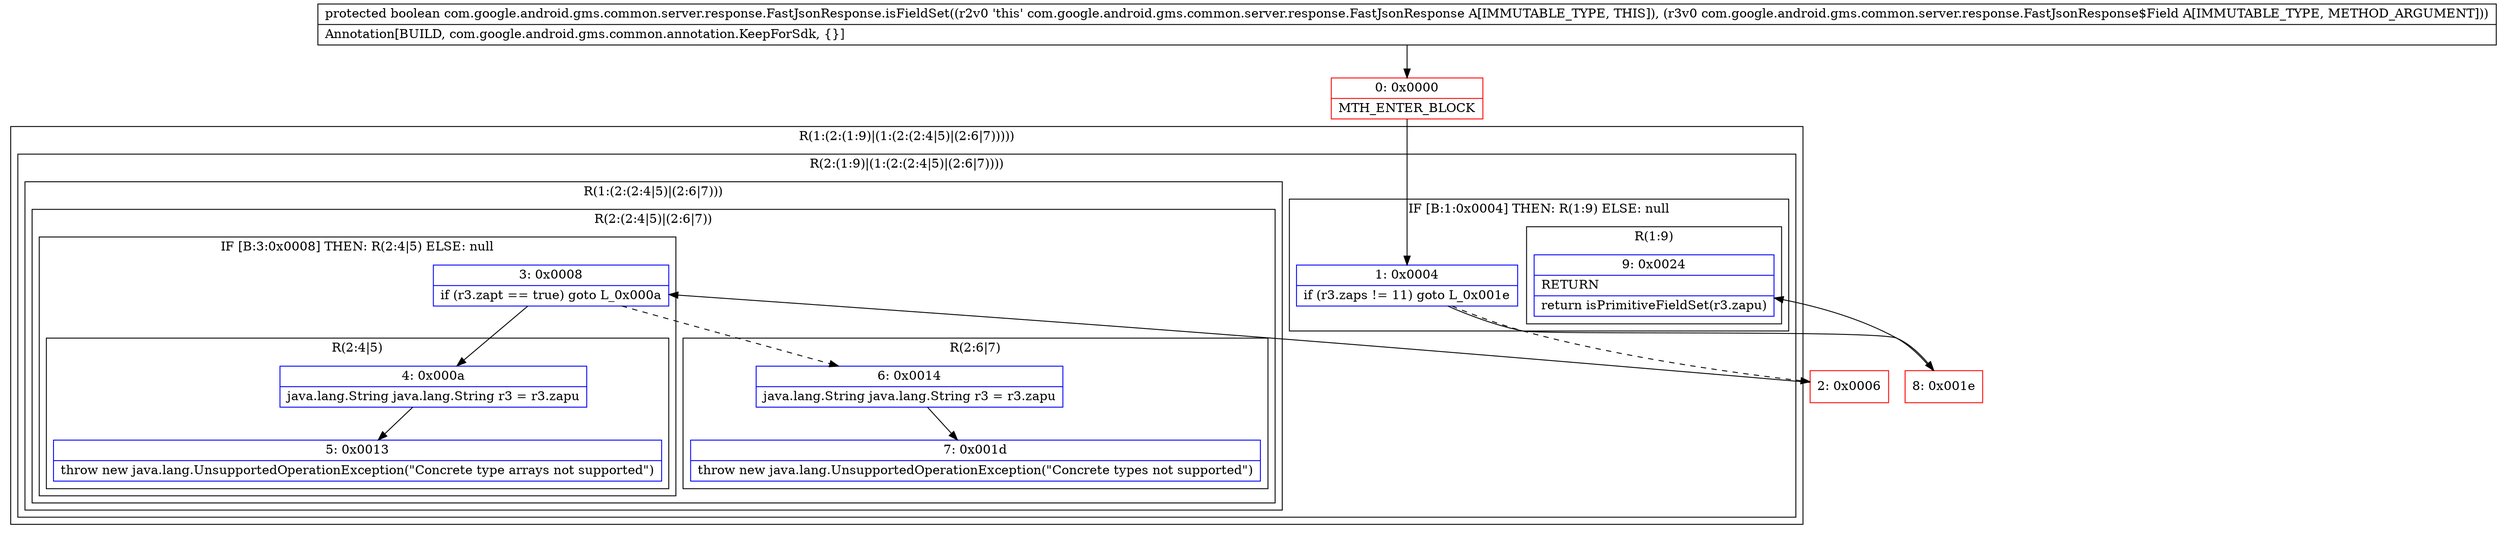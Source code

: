 digraph "CFG forcom.google.android.gms.common.server.response.FastJsonResponse.isFieldSet(Lcom\/google\/android\/gms\/common\/server\/response\/FastJsonResponse$Field;)Z" {
subgraph cluster_Region_1485920084 {
label = "R(1:(2:(1:9)|(1:(2:(2:4|5)|(2:6|7)))))";
node [shape=record,color=blue];
subgraph cluster_Region_908666237 {
label = "R(2:(1:9)|(1:(2:(2:4|5)|(2:6|7))))";
node [shape=record,color=blue];
subgraph cluster_IfRegion_720127692 {
label = "IF [B:1:0x0004] THEN: R(1:9) ELSE: null";
node [shape=record,color=blue];
Node_1 [shape=record,label="{1\:\ 0x0004|if (r3.zaps != 11) goto L_0x001e\l}"];
subgraph cluster_Region_680192453 {
label = "R(1:9)";
node [shape=record,color=blue];
Node_9 [shape=record,label="{9\:\ 0x0024|RETURN\l|return isPrimitiveFieldSet(r3.zapu)\l}"];
}
}
subgraph cluster_Region_2054365303 {
label = "R(1:(2:(2:4|5)|(2:6|7)))";
node [shape=record,color=blue];
subgraph cluster_Region_84861065 {
label = "R(2:(2:4|5)|(2:6|7))";
node [shape=record,color=blue];
subgraph cluster_IfRegion_1293688002 {
label = "IF [B:3:0x0008] THEN: R(2:4|5) ELSE: null";
node [shape=record,color=blue];
Node_3 [shape=record,label="{3\:\ 0x0008|if (r3.zapt == true) goto L_0x000a\l}"];
subgraph cluster_Region_1138206668 {
label = "R(2:4|5)";
node [shape=record,color=blue];
Node_4 [shape=record,label="{4\:\ 0x000a|java.lang.String java.lang.String r3 = r3.zapu\l}"];
Node_5 [shape=record,label="{5\:\ 0x0013|throw new java.lang.UnsupportedOperationException(\"Concrete type arrays not supported\")\l}"];
}
}
subgraph cluster_Region_993846165 {
label = "R(2:6|7)";
node [shape=record,color=blue];
Node_6 [shape=record,label="{6\:\ 0x0014|java.lang.String java.lang.String r3 = r3.zapu\l}"];
Node_7 [shape=record,label="{7\:\ 0x001d|throw new java.lang.UnsupportedOperationException(\"Concrete types not supported\")\l}"];
}
}
}
}
}
Node_0 [shape=record,color=red,label="{0\:\ 0x0000|MTH_ENTER_BLOCK\l}"];
Node_2 [shape=record,color=red,label="{2\:\ 0x0006}"];
Node_8 [shape=record,color=red,label="{8\:\ 0x001e}"];
MethodNode[shape=record,label="{protected boolean com.google.android.gms.common.server.response.FastJsonResponse.isFieldSet((r2v0 'this' com.google.android.gms.common.server.response.FastJsonResponse A[IMMUTABLE_TYPE, THIS]), (r3v0 com.google.android.gms.common.server.response.FastJsonResponse$Field A[IMMUTABLE_TYPE, METHOD_ARGUMENT]))  | Annotation[BUILD, com.google.android.gms.common.annotation.KeepForSdk, \{\}]\l}"];
MethodNode -> Node_0;
Node_1 -> Node_2[style=dashed];
Node_1 -> Node_8;
Node_3 -> Node_4;
Node_3 -> Node_6[style=dashed];
Node_4 -> Node_5;
Node_6 -> Node_7;
Node_0 -> Node_1;
Node_2 -> Node_3;
Node_8 -> Node_9;
}


